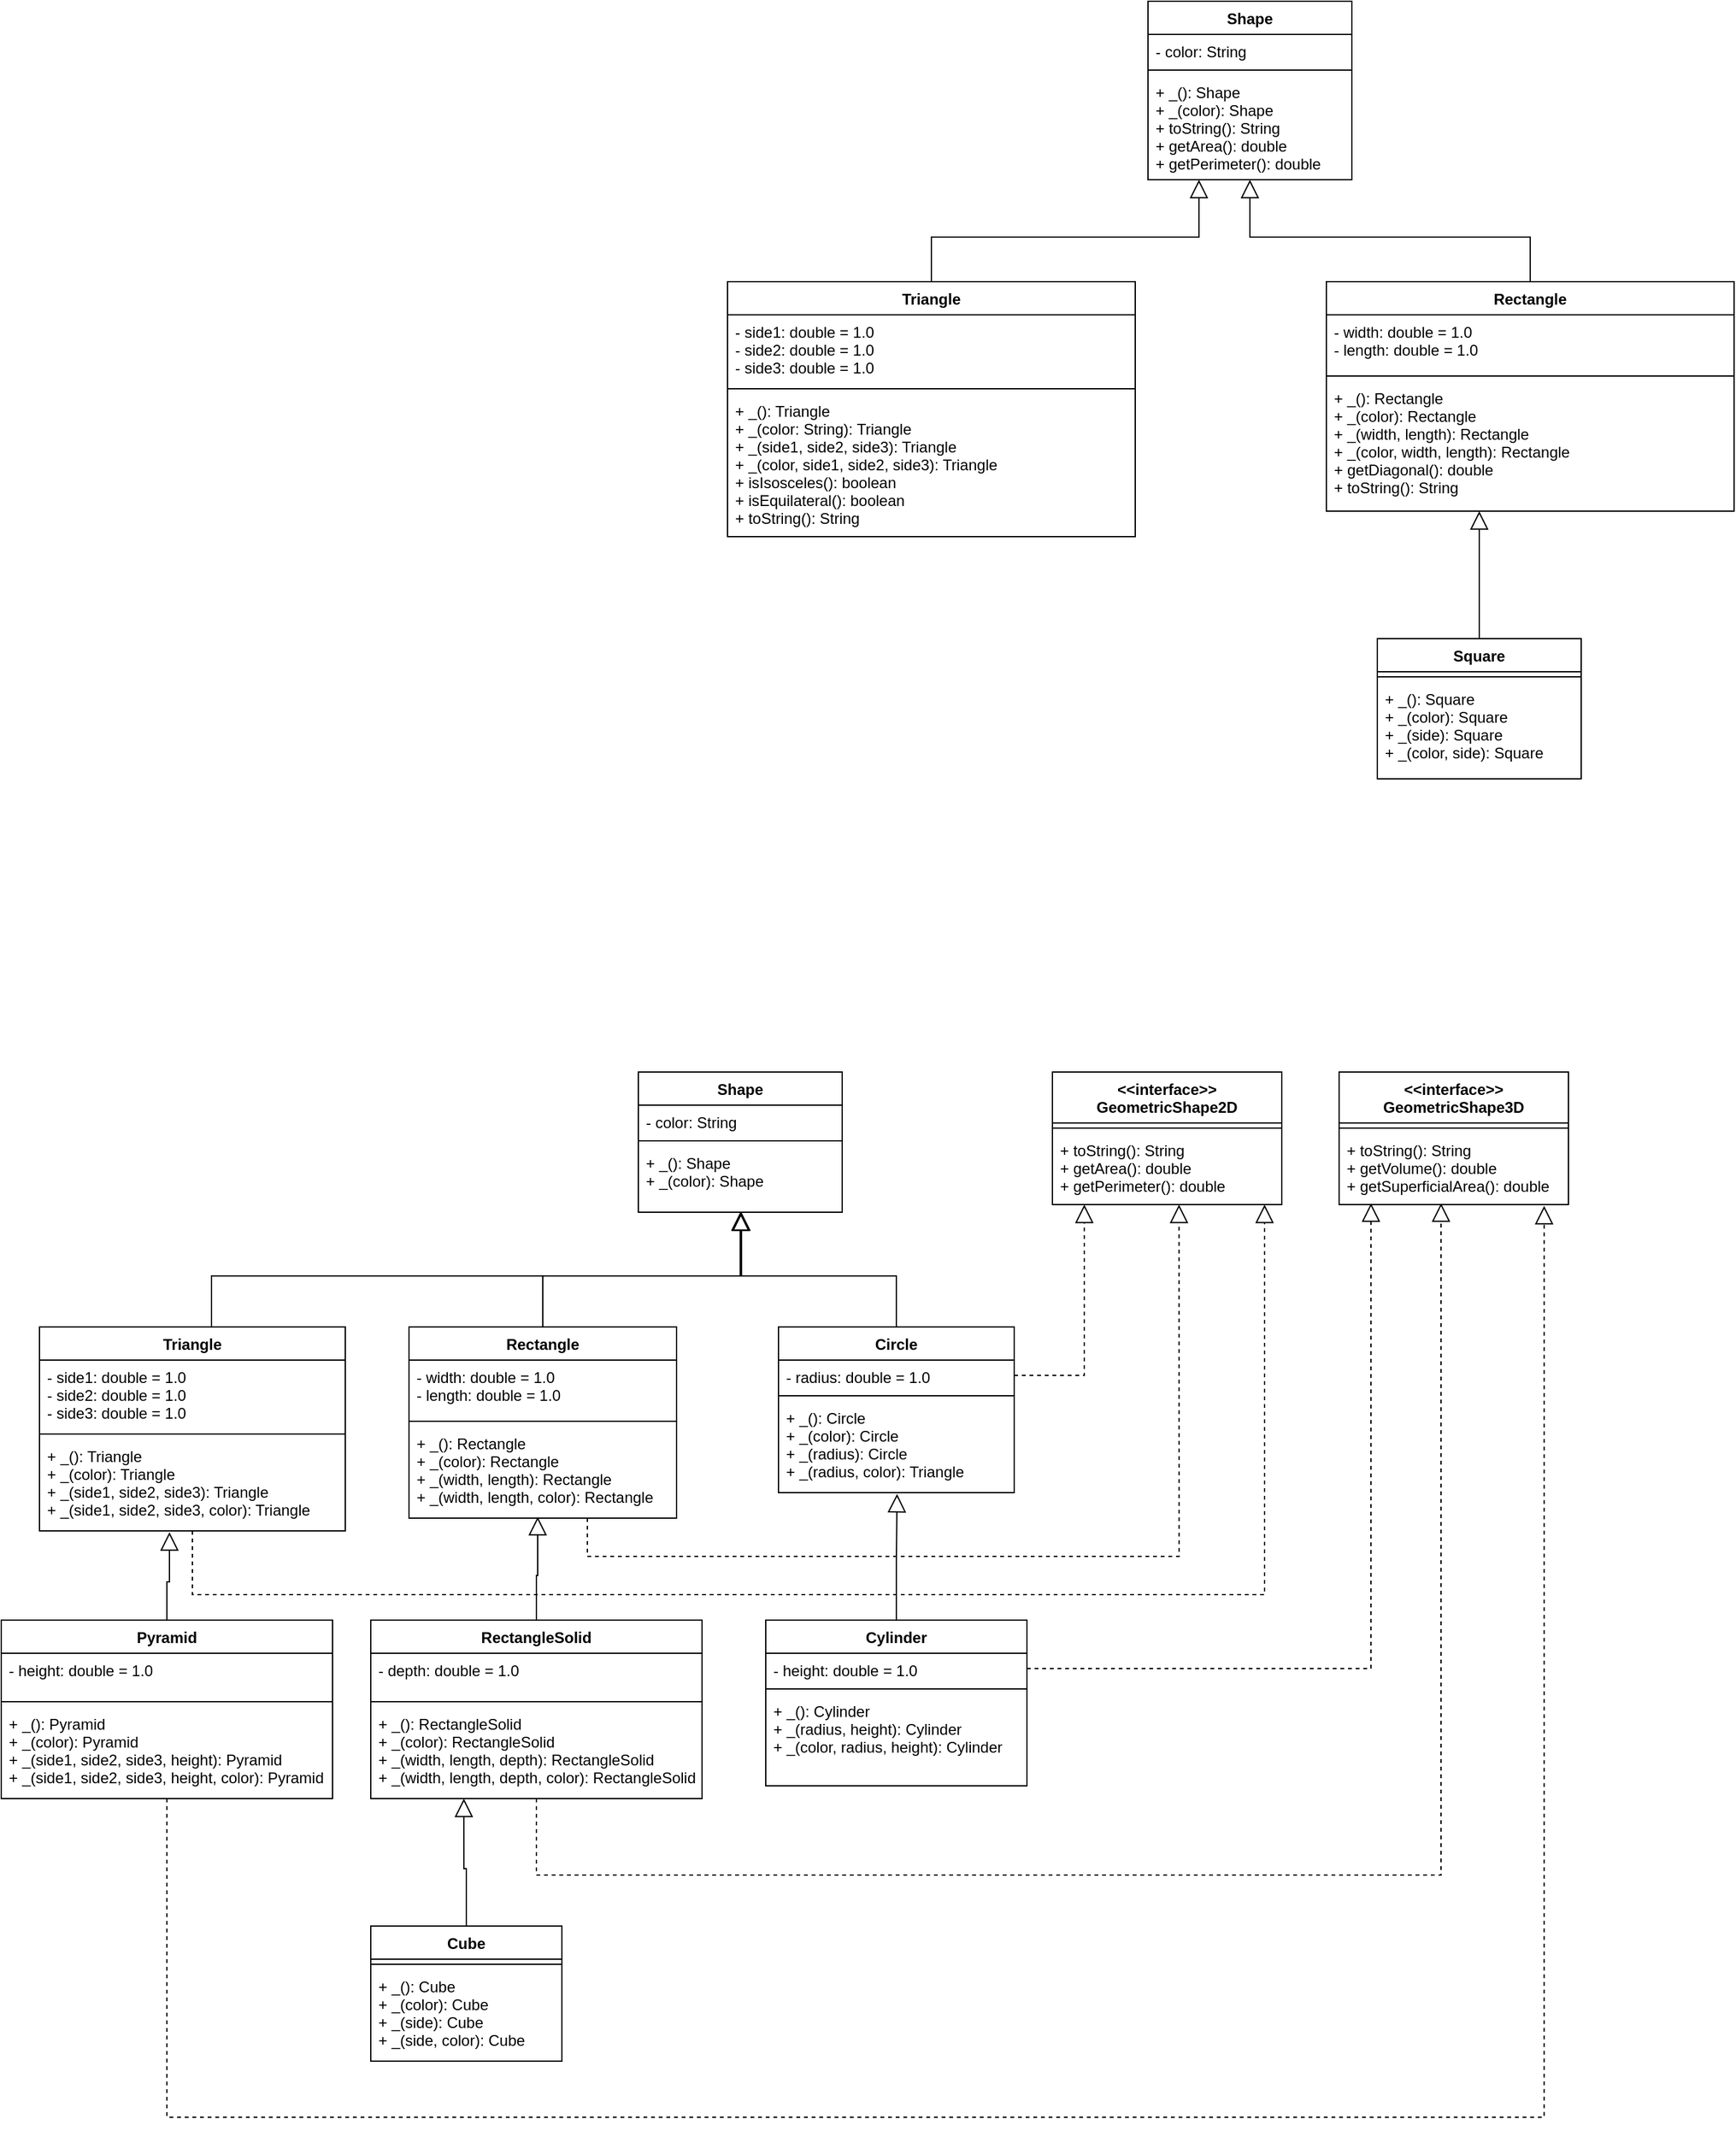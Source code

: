 <mxfile version="14.4.3" type="device"><diagram id="WHExrQVfLDz3ABSn5Sz0" name="Page-1"><mxGraphModel dx="2430" dy="1186" grid="1" gridSize="10" guides="1" tooltips="1" connect="1" arrows="1" fold="1" page="1" pageScale="1" pageWidth="850" pageHeight="1100" math="0" shadow="0"><root><mxCell id="0"/><mxCell id="1" parent="0"/><mxCell id="e_0jmuhuDRXY3XcGtvL7-1" value="Shape" style="swimlane;fontStyle=1;align=center;verticalAlign=top;childLayout=stackLayout;horizontal=1;startSize=26;horizontalStack=0;resizeParent=1;resizeParentMax=0;resizeLast=0;collapsible=1;marginBottom=0;" parent="1" vertex="1"><mxGeometry x="370" y="40" width="160" height="140" as="geometry"/></mxCell><mxCell id="e_0jmuhuDRXY3XcGtvL7-2" value="- color: String" style="text;strokeColor=none;fillColor=none;align=left;verticalAlign=top;spacingLeft=4;spacingRight=4;overflow=hidden;rotatable=0;points=[[0,0.5],[1,0.5]];portConstraint=eastwest;" parent="e_0jmuhuDRXY3XcGtvL7-1" vertex="1"><mxGeometry y="26" width="160" height="24" as="geometry"/></mxCell><mxCell id="e_0jmuhuDRXY3XcGtvL7-3" value="" style="line;strokeWidth=1;fillColor=none;align=left;verticalAlign=middle;spacingTop=-1;spacingLeft=3;spacingRight=3;rotatable=0;labelPosition=right;points=[];portConstraint=eastwest;" parent="e_0jmuhuDRXY3XcGtvL7-1" vertex="1"><mxGeometry y="50" width="160" height="8" as="geometry"/></mxCell><mxCell id="e_0jmuhuDRXY3XcGtvL7-4" value="+ _(): Shape&#10;+ _(color): Shape&#10;+ toString(): String&#10;+ getArea(): double&#10;+ getPerimeter(): double" style="text;strokeColor=none;fillColor=none;align=left;verticalAlign=top;spacingLeft=4;spacingRight=4;overflow=hidden;rotatable=0;points=[[0,0.5],[1,0.5]];portConstraint=eastwest;" parent="e_0jmuhuDRXY3XcGtvL7-1" vertex="1"><mxGeometry y="58" width="160" height="82" as="geometry"/></mxCell><mxCell id="e_0jmuhuDRXY3XcGtvL7-14" style="edgeStyle=orthogonalEdgeStyle;rounded=0;orthogonalLoop=1;jettySize=auto;html=1;entryX=0.5;entryY=1;entryDx=0;entryDy=0;entryPerimeter=0;endArrow=block;endFill=0;endSize=12;" parent="1" source="e_0jmuhuDRXY3XcGtvL7-5" target="e_0jmuhuDRXY3XcGtvL7-4" edge="1"><mxGeometry relative="1" as="geometry"/></mxCell><mxCell id="e_0jmuhuDRXY3XcGtvL7-5" value="Rectangle" style="swimlane;fontStyle=1;align=center;verticalAlign=top;childLayout=stackLayout;horizontal=1;startSize=26;horizontalStack=0;resizeParent=1;resizeParentMax=0;resizeLast=0;collapsible=1;marginBottom=0;" parent="1" vertex="1"><mxGeometry x="510" y="260" width="320" height="180" as="geometry"/></mxCell><mxCell id="e_0jmuhuDRXY3XcGtvL7-6" value="- width: double = 1.0&#10;- length: double = 1.0" style="text;strokeColor=none;fillColor=none;align=left;verticalAlign=top;spacingLeft=4;spacingRight=4;overflow=hidden;rotatable=0;points=[[0,0.5],[1,0.5]];portConstraint=eastwest;" parent="e_0jmuhuDRXY3XcGtvL7-5" vertex="1"><mxGeometry y="26" width="320" height="44" as="geometry"/></mxCell><mxCell id="e_0jmuhuDRXY3XcGtvL7-7" value="" style="line;strokeWidth=1;fillColor=none;align=left;verticalAlign=middle;spacingTop=-1;spacingLeft=3;spacingRight=3;rotatable=0;labelPosition=right;points=[];portConstraint=eastwest;" parent="e_0jmuhuDRXY3XcGtvL7-5" vertex="1"><mxGeometry y="70" width="320" height="8" as="geometry"/></mxCell><mxCell id="e_0jmuhuDRXY3XcGtvL7-8" value="+ _(): Rectangle&#10;+ _(color): Rectangle&#10;+ _(width, length): Rectangle&#10;+ _(color, width, length): Rectangle&#10;+ getDiagonal(): double&#10;+ toString(): String" style="text;strokeColor=none;fillColor=none;align=left;verticalAlign=top;spacingLeft=4;spacingRight=4;overflow=hidden;rotatable=0;points=[[0,0.5],[1,0.5]];portConstraint=eastwest;" parent="e_0jmuhuDRXY3XcGtvL7-5" vertex="1"><mxGeometry y="78" width="320" height="102" as="geometry"/></mxCell><mxCell id="e_0jmuhuDRXY3XcGtvL7-15" style="edgeStyle=orthogonalEdgeStyle;rounded=0;orthogonalLoop=1;jettySize=auto;html=1;endArrow=block;endFill=0;endSize=12;entryX=0.25;entryY=1;entryDx=0;entryDy=0;entryPerimeter=0;" parent="1" source="e_0jmuhuDRXY3XcGtvL7-10" target="e_0jmuhuDRXY3XcGtvL7-4" edge="1"><mxGeometry relative="1" as="geometry"><mxPoint x="330" y="180" as="targetPoint"/></mxGeometry></mxCell><mxCell id="e_0jmuhuDRXY3XcGtvL7-10" value="Triangle" style="swimlane;fontStyle=1;align=center;verticalAlign=top;childLayout=stackLayout;horizontal=1;startSize=26;horizontalStack=0;resizeParent=1;resizeParentMax=0;resizeLast=0;collapsible=1;marginBottom=0;" parent="1" vertex="1"><mxGeometry x="40" y="260" width="320" height="200" as="geometry"/></mxCell><mxCell id="e_0jmuhuDRXY3XcGtvL7-11" value="- side1: double = 1.0&#10;- side2: double = 1.0&#10;- side3: double = 1.0" style="text;strokeColor=none;fillColor=none;align=left;verticalAlign=top;spacingLeft=4;spacingRight=4;overflow=hidden;rotatable=0;points=[[0,0.5],[1,0.5]];portConstraint=eastwest;" parent="e_0jmuhuDRXY3XcGtvL7-10" vertex="1"><mxGeometry y="26" width="320" height="54" as="geometry"/></mxCell><mxCell id="e_0jmuhuDRXY3XcGtvL7-12" value="" style="line;strokeWidth=1;fillColor=none;align=left;verticalAlign=middle;spacingTop=-1;spacingLeft=3;spacingRight=3;rotatable=0;labelPosition=right;points=[];portConstraint=eastwest;" parent="e_0jmuhuDRXY3XcGtvL7-10" vertex="1"><mxGeometry y="80" width="320" height="8" as="geometry"/></mxCell><mxCell id="e_0jmuhuDRXY3XcGtvL7-13" value="+ _(): Triangle&#10;+ _(color: String): Triangle&#10;+ _(side1, side2, side3): Triangle&#10;+ _(color, side1, side2, side3): Triangle&#10;+ isIsosceles(): boolean&#10;+ isEquilateral(): boolean&#10;+ toString(): String" style="text;strokeColor=none;fillColor=none;align=left;verticalAlign=top;spacingLeft=4;spacingRight=4;overflow=hidden;rotatable=0;points=[[0,0.5],[1,0.5]];portConstraint=eastwest;" parent="e_0jmuhuDRXY3XcGtvL7-10" vertex="1"><mxGeometry y="88" width="320" height="112" as="geometry"/></mxCell><mxCell id="e_0jmuhuDRXY3XcGtvL7-20" style="edgeStyle=orthogonalEdgeStyle;rounded=0;orthogonalLoop=1;jettySize=auto;html=1;entryX=0.375;entryY=1;entryDx=0;entryDy=0;entryPerimeter=0;endArrow=block;endFill=0;endSize=12;" parent="1" source="e_0jmuhuDRXY3XcGtvL7-16" target="e_0jmuhuDRXY3XcGtvL7-8" edge="1"><mxGeometry relative="1" as="geometry"/></mxCell><mxCell id="e_0jmuhuDRXY3XcGtvL7-16" value="Square" style="swimlane;fontStyle=1;align=center;verticalAlign=top;childLayout=stackLayout;horizontal=1;startSize=26;horizontalStack=0;resizeParent=1;resizeParentMax=0;resizeLast=0;collapsible=1;marginBottom=0;" parent="1" vertex="1"><mxGeometry x="550" y="540" width="160" height="110" as="geometry"/></mxCell><mxCell id="e_0jmuhuDRXY3XcGtvL7-18" value="" style="line;strokeWidth=1;fillColor=none;align=left;verticalAlign=middle;spacingTop=-1;spacingLeft=3;spacingRight=3;rotatable=0;labelPosition=right;points=[];portConstraint=eastwest;" parent="e_0jmuhuDRXY3XcGtvL7-16" vertex="1"><mxGeometry y="26" width="160" height="8" as="geometry"/></mxCell><mxCell id="e_0jmuhuDRXY3XcGtvL7-19" value="+ _(): Square&#10;+ _(color): Square&#10;+ _(side): Square&#10;+ _(color, side): Square" style="text;strokeColor=none;fillColor=none;align=left;verticalAlign=top;spacingLeft=4;spacingRight=4;overflow=hidden;rotatable=0;points=[[0,0.5],[1,0.5]];portConstraint=eastwest;" parent="e_0jmuhuDRXY3XcGtvL7-16" vertex="1"><mxGeometry y="34" width="160" height="76" as="geometry"/></mxCell><mxCell id="5lvUDB6KWlZPy3wB9b2h-23" style="edgeStyle=orthogonalEdgeStyle;rounded=0;jumpSize=6;orthogonalLoop=1;jettySize=auto;html=1;exitX=0.5;exitY=0;exitDx=0;exitDy=0;entryX=0.503;entryY=1;entryDx=0;entryDy=0;entryPerimeter=0;endArrow=block;endFill=0;endSize=12;" edge="1" parent="1" source="5lvUDB6KWlZPy3wB9b2h-1" target="5lvUDB6KWlZPy3wB9b2h-22"><mxGeometry relative="1" as="geometry"/></mxCell><mxCell id="5lvUDB6KWlZPy3wB9b2h-1" value="Circle" style="swimlane;fontStyle=1;align=center;verticalAlign=top;childLayout=stackLayout;horizontal=1;startSize=26;horizontalStack=0;resizeParent=1;resizeParentMax=0;resizeLast=0;collapsible=1;marginBottom=0;" vertex="1" parent="1"><mxGeometry x="80" y="1080" width="185" height="130" as="geometry"/></mxCell><mxCell id="5lvUDB6KWlZPy3wB9b2h-2" value="- radius: double = 1.0&#10;" style="text;strokeColor=none;fillColor=none;align=left;verticalAlign=top;spacingLeft=4;spacingRight=4;overflow=hidden;rotatable=0;points=[[0,0.5],[1,0.5]];portConstraint=eastwest;" vertex="1" parent="5lvUDB6KWlZPy3wB9b2h-1"><mxGeometry y="26" width="185" height="24" as="geometry"/></mxCell><mxCell id="5lvUDB6KWlZPy3wB9b2h-3" value="" style="line;strokeWidth=1;fillColor=none;align=left;verticalAlign=middle;spacingTop=-1;spacingLeft=3;spacingRight=3;rotatable=0;labelPosition=right;points=[];portConstraint=eastwest;" vertex="1" parent="5lvUDB6KWlZPy3wB9b2h-1"><mxGeometry y="50" width="185" height="8" as="geometry"/></mxCell><mxCell id="5lvUDB6KWlZPy3wB9b2h-4" value="+ _(): Circle&#10;+ _(color): Circle&#10;+ _(radius): Circle&#10;+ _(radius, color): Triangle&#10;" style="text;strokeColor=none;fillColor=none;align=left;verticalAlign=top;spacingLeft=4;spacingRight=4;overflow=hidden;rotatable=0;points=[[0,0.5],[1,0.5]];portConstraint=eastwest;" vertex="1" parent="5lvUDB6KWlZPy3wB9b2h-1"><mxGeometry y="58" width="185" height="72" as="geometry"/></mxCell><mxCell id="5lvUDB6KWlZPy3wB9b2h-5" value="&lt;&lt;interface&gt;&gt;&#10;GeometricShape2D" style="swimlane;fontStyle=1;align=center;verticalAlign=top;childLayout=stackLayout;horizontal=1;startSize=40;horizontalStack=0;resizeParent=1;resizeParentMax=0;resizeLast=0;collapsible=1;marginBottom=0;" vertex="1" parent="1"><mxGeometry x="295" y="880" width="180" height="104" as="geometry"/></mxCell><mxCell id="5lvUDB6KWlZPy3wB9b2h-7" value="" style="line;strokeWidth=1;fillColor=none;align=left;verticalAlign=middle;spacingTop=-1;spacingLeft=3;spacingRight=3;rotatable=0;labelPosition=right;points=[];portConstraint=eastwest;" vertex="1" parent="5lvUDB6KWlZPy3wB9b2h-5"><mxGeometry y="40" width="180" height="8" as="geometry"/></mxCell><mxCell id="5lvUDB6KWlZPy3wB9b2h-8" value="+ toString(): String&#10;+ getArea(): double&#10;+ getPerimeter(): double" style="text;strokeColor=none;fillColor=none;align=left;verticalAlign=top;spacingLeft=4;spacingRight=4;overflow=hidden;rotatable=0;points=[[0,0.5],[1,0.5]];portConstraint=eastwest;fontStyle=0" vertex="1" parent="5lvUDB6KWlZPy3wB9b2h-5"><mxGeometry y="48" width="180" height="56" as="geometry"/></mxCell><mxCell id="5lvUDB6KWlZPy3wB9b2h-18" style="edgeStyle=orthogonalEdgeStyle;rounded=0;jumpSize=6;orthogonalLoop=1;jettySize=auto;html=1;entryX=0.503;entryY=1.014;entryDx=0;entryDy=0;entryPerimeter=0;endArrow=block;endFill=0;endSize=12;" edge="1" parent="1" source="5lvUDB6KWlZPy3wB9b2h-10" target="5lvUDB6KWlZPy3wB9b2h-4"><mxGeometry relative="1" as="geometry"/></mxCell><mxCell id="5lvUDB6KWlZPy3wB9b2h-10" value="Cylinder" style="swimlane;fontStyle=1;align=center;verticalAlign=top;childLayout=stackLayout;horizontal=1;startSize=26;horizontalStack=0;resizeParent=1;resizeParentMax=0;resizeLast=0;collapsible=1;marginBottom=0;" vertex="1" parent="1"><mxGeometry x="70" y="1310" width="205" height="130" as="geometry"/></mxCell><mxCell id="5lvUDB6KWlZPy3wB9b2h-11" value="- height: double = 1.0" style="text;strokeColor=none;fillColor=none;align=left;verticalAlign=top;spacingLeft=4;spacingRight=4;overflow=hidden;rotatable=0;points=[[0,0.5],[1,0.5]];portConstraint=eastwest;" vertex="1" parent="5lvUDB6KWlZPy3wB9b2h-10"><mxGeometry y="26" width="205" height="24" as="geometry"/></mxCell><mxCell id="5lvUDB6KWlZPy3wB9b2h-12" value="" style="line;strokeWidth=1;fillColor=none;align=left;verticalAlign=middle;spacingTop=-1;spacingLeft=3;spacingRight=3;rotatable=0;labelPosition=right;points=[];portConstraint=eastwest;" vertex="1" parent="5lvUDB6KWlZPy3wB9b2h-10"><mxGeometry y="50" width="205" height="8" as="geometry"/></mxCell><mxCell id="5lvUDB6KWlZPy3wB9b2h-13" value="+ _(): Cylinder&#10;+ _(radius, height): Cylinder&#10;+ _(color, radius, height): Cylinder&#10;" style="text;strokeColor=none;fillColor=none;align=left;verticalAlign=top;spacingLeft=4;spacingRight=4;overflow=hidden;rotatable=0;points=[[0,0.5],[1,0.5]];portConstraint=eastwest;" vertex="1" parent="5lvUDB6KWlZPy3wB9b2h-10"><mxGeometry y="58" width="205" height="72" as="geometry"/></mxCell><mxCell id="5lvUDB6KWlZPy3wB9b2h-14" value="&lt;&lt;interface&gt;&gt;&#10;GeometricShape3D" style="swimlane;fontStyle=1;align=center;verticalAlign=top;childLayout=stackLayout;horizontal=1;startSize=40;horizontalStack=0;resizeParent=1;resizeParentMax=0;resizeLast=0;collapsible=1;marginBottom=0;" vertex="1" parent="1"><mxGeometry x="520" y="880" width="180" height="104" as="geometry"/></mxCell><mxCell id="5lvUDB6KWlZPy3wB9b2h-16" value="" style="line;strokeWidth=1;fillColor=none;align=left;verticalAlign=middle;spacingTop=-1;spacingLeft=3;spacingRight=3;rotatable=0;labelPosition=right;points=[];portConstraint=eastwest;" vertex="1" parent="5lvUDB6KWlZPy3wB9b2h-14"><mxGeometry y="40" width="180" height="8" as="geometry"/></mxCell><mxCell id="5lvUDB6KWlZPy3wB9b2h-17" value="+ toString(): String&#10;+ getVolume(): double&#10;+ getSuperficialArea(): double" style="text;strokeColor=none;fillColor=none;align=left;verticalAlign=top;spacingLeft=4;spacingRight=4;overflow=hidden;rotatable=0;points=[[0,0.5],[1,0.5]];portConstraint=eastwest;fontStyle=0" vertex="1" parent="5lvUDB6KWlZPy3wB9b2h-14"><mxGeometry y="48" width="180" height="56" as="geometry"/></mxCell><mxCell id="5lvUDB6KWlZPy3wB9b2h-19" value="Shape" style="swimlane;fontStyle=1;align=center;verticalAlign=top;childLayout=stackLayout;horizontal=1;startSize=26;horizontalStack=0;resizeParent=1;resizeParentMax=0;resizeLast=0;collapsible=1;marginBottom=0;" vertex="1" parent="1"><mxGeometry x="-30" y="880" width="160" height="110" as="geometry"/></mxCell><mxCell id="5lvUDB6KWlZPy3wB9b2h-20" value="- color: String" style="text;strokeColor=none;fillColor=none;align=left;verticalAlign=top;spacingLeft=4;spacingRight=4;overflow=hidden;rotatable=0;points=[[0,0.5],[1,0.5]];portConstraint=eastwest;" vertex="1" parent="5lvUDB6KWlZPy3wB9b2h-19"><mxGeometry y="26" width="160" height="24" as="geometry"/></mxCell><mxCell id="5lvUDB6KWlZPy3wB9b2h-21" value="" style="line;strokeWidth=1;fillColor=none;align=left;verticalAlign=middle;spacingTop=-1;spacingLeft=3;spacingRight=3;rotatable=0;labelPosition=right;points=[];portConstraint=eastwest;" vertex="1" parent="5lvUDB6KWlZPy3wB9b2h-19"><mxGeometry y="50" width="160" height="8" as="geometry"/></mxCell><mxCell id="5lvUDB6KWlZPy3wB9b2h-22" value="+ _(): Shape&#10;+ _(color): Shape" style="text;strokeColor=none;fillColor=none;align=left;verticalAlign=top;spacingLeft=4;spacingRight=4;overflow=hidden;rotatable=0;points=[[0,0.5],[1,0.5]];portConstraint=eastwest;" vertex="1" parent="5lvUDB6KWlZPy3wB9b2h-19"><mxGeometry y="58" width="160" height="52" as="geometry"/></mxCell><mxCell id="5lvUDB6KWlZPy3wB9b2h-25" style="edgeStyle=orthogonalEdgeStyle;rounded=0;jumpSize=6;orthogonalLoop=1;jettySize=auto;html=1;exitX=1;exitY=0.5;exitDx=0;exitDy=0;entryX=0.139;entryY=1;entryDx=0;entryDy=0;entryPerimeter=0;dashed=1;endArrow=block;endFill=0;endSize=12;" edge="1" parent="1" source="5lvUDB6KWlZPy3wB9b2h-2" target="5lvUDB6KWlZPy3wB9b2h-8"><mxGeometry relative="1" as="geometry"/></mxCell><mxCell id="5lvUDB6KWlZPy3wB9b2h-26" style="edgeStyle=orthogonalEdgeStyle;rounded=0;jumpSize=6;orthogonalLoop=1;jettySize=auto;html=1;exitX=1;exitY=0.5;exitDx=0;exitDy=0;entryX=0.139;entryY=0.982;entryDx=0;entryDy=0;entryPerimeter=0;dashed=1;endArrow=block;endFill=0;endSize=12;" edge="1" parent="1" source="5lvUDB6KWlZPy3wB9b2h-11" target="5lvUDB6KWlZPy3wB9b2h-17"><mxGeometry relative="1" as="geometry"/></mxCell><mxCell id="5lvUDB6KWlZPy3wB9b2h-31" style="edgeStyle=orthogonalEdgeStyle;rounded=0;jumpSize=6;orthogonalLoop=1;jettySize=auto;html=1;entryX=0.506;entryY=1;entryDx=0;entryDy=0;entryPerimeter=0;endArrow=block;endFill=0;endSize=12;" edge="1" parent="1" source="5lvUDB6KWlZPy3wB9b2h-27" target="5lvUDB6KWlZPy3wB9b2h-22"><mxGeometry relative="1" as="geometry"/></mxCell><mxCell id="5lvUDB6KWlZPy3wB9b2h-58" style="edgeStyle=orthogonalEdgeStyle;rounded=0;jumpSize=6;orthogonalLoop=1;jettySize=auto;html=1;entryX=0.552;entryY=1;entryDx=0;entryDy=0;entryPerimeter=0;dashed=1;endArrow=block;endFill=0;endSize=12;" edge="1" parent="1" source="5lvUDB6KWlZPy3wB9b2h-27" target="5lvUDB6KWlZPy3wB9b2h-8"><mxGeometry relative="1" as="geometry"><Array as="points"><mxPoint x="-70" y="1260"/><mxPoint x="394" y="1260"/></Array></mxGeometry></mxCell><mxCell id="5lvUDB6KWlZPy3wB9b2h-27" value="Rectangle" style="swimlane;fontStyle=1;align=center;verticalAlign=top;childLayout=stackLayout;horizontal=1;startSize=26;horizontalStack=0;resizeParent=1;resizeParentMax=0;resizeLast=0;collapsible=1;marginBottom=0;" vertex="1" parent="1"><mxGeometry x="-210" y="1080" width="210" height="150" as="geometry"/></mxCell><mxCell id="5lvUDB6KWlZPy3wB9b2h-28" value="- width: double = 1.0&#10;- length: double = 1.0" style="text;strokeColor=none;fillColor=none;align=left;verticalAlign=top;spacingLeft=4;spacingRight=4;overflow=hidden;rotatable=0;points=[[0,0.5],[1,0.5]];portConstraint=eastwest;" vertex="1" parent="5lvUDB6KWlZPy3wB9b2h-27"><mxGeometry y="26" width="210" height="44" as="geometry"/></mxCell><mxCell id="5lvUDB6KWlZPy3wB9b2h-29" value="" style="line;strokeWidth=1;fillColor=none;align=left;verticalAlign=middle;spacingTop=-1;spacingLeft=3;spacingRight=3;rotatable=0;labelPosition=right;points=[];portConstraint=eastwest;" vertex="1" parent="5lvUDB6KWlZPy3wB9b2h-27"><mxGeometry y="70" width="210" height="8" as="geometry"/></mxCell><mxCell id="5lvUDB6KWlZPy3wB9b2h-30" value="+ _(): Rectangle&#10;+ _(color): Rectangle&#10;+ _(width, length): Rectangle&#10;+ _(width, length, color): Rectangle&#10;" style="text;strokeColor=none;fillColor=none;align=left;verticalAlign=top;spacingLeft=4;spacingRight=4;overflow=hidden;rotatable=0;points=[[0,0.5],[1,0.5]];portConstraint=eastwest;" vertex="1" parent="5lvUDB6KWlZPy3wB9b2h-27"><mxGeometry y="78" width="210" height="72" as="geometry"/></mxCell><mxCell id="5lvUDB6KWlZPy3wB9b2h-36" style="edgeStyle=orthogonalEdgeStyle;rounded=0;jumpSize=6;orthogonalLoop=1;jettySize=auto;html=1;entryX=0.481;entryY=0.986;entryDx=0;entryDy=0;entryPerimeter=0;endArrow=block;endFill=0;endSize=12;" edge="1" parent="1" source="5lvUDB6KWlZPy3wB9b2h-32" target="5lvUDB6KWlZPy3wB9b2h-30"><mxGeometry relative="1" as="geometry"/></mxCell><mxCell id="5lvUDB6KWlZPy3wB9b2h-37" style="edgeStyle=orthogonalEdgeStyle;rounded=0;jumpSize=6;orthogonalLoop=1;jettySize=auto;html=1;endArrow=block;endFill=0;endSize=12;dashed=1;" edge="1" parent="1" source="5lvUDB6KWlZPy3wB9b2h-32"><mxGeometry relative="1" as="geometry"><mxPoint x="600" y="983" as="targetPoint"/><Array as="points"><mxPoint x="-110" y="1510"/><mxPoint x="600" y="1510"/><mxPoint x="600" y="983"/></Array></mxGeometry></mxCell><mxCell id="5lvUDB6KWlZPy3wB9b2h-32" value="RectangleSolid" style="swimlane;fontStyle=1;align=center;verticalAlign=top;childLayout=stackLayout;horizontal=1;startSize=26;horizontalStack=0;resizeParent=1;resizeParentMax=0;resizeLast=0;collapsible=1;marginBottom=0;" vertex="1" parent="1"><mxGeometry x="-240" y="1310" width="260" height="140" as="geometry"/></mxCell><mxCell id="5lvUDB6KWlZPy3wB9b2h-33" value="- depth: double = 1.0" style="text;strokeColor=none;fillColor=none;align=left;verticalAlign=top;spacingLeft=4;spacingRight=4;overflow=hidden;rotatable=0;points=[[0,0.5],[1,0.5]];portConstraint=eastwest;" vertex="1" parent="5lvUDB6KWlZPy3wB9b2h-32"><mxGeometry y="26" width="260" height="34" as="geometry"/></mxCell><mxCell id="5lvUDB6KWlZPy3wB9b2h-34" value="" style="line;strokeWidth=1;fillColor=none;align=left;verticalAlign=middle;spacingTop=-1;spacingLeft=3;spacingRight=3;rotatable=0;labelPosition=right;points=[];portConstraint=eastwest;" vertex="1" parent="5lvUDB6KWlZPy3wB9b2h-32"><mxGeometry y="60" width="260" height="8" as="geometry"/></mxCell><mxCell id="5lvUDB6KWlZPy3wB9b2h-35" value="+ _(): RectangleSolid&#10;+ _(color): RectangleSolid&#10;+ _(width, length, depth): RectangleSolid&#10;+ _(width, length, depth, color): RectangleSolid&#10;" style="text;strokeColor=none;fillColor=none;align=left;verticalAlign=top;spacingLeft=4;spacingRight=4;overflow=hidden;rotatable=0;points=[[0,0.5],[1,0.5]];portConstraint=eastwest;" vertex="1" parent="5lvUDB6KWlZPy3wB9b2h-32"><mxGeometry y="68" width="260" height="72" as="geometry"/></mxCell><mxCell id="5lvUDB6KWlZPy3wB9b2h-42" style="edgeStyle=orthogonalEdgeStyle;rounded=0;jumpSize=6;orthogonalLoop=1;jettySize=auto;html=1;endArrow=block;endFill=0;endSize=12;" edge="1" parent="1" source="5lvUDB6KWlZPy3wB9b2h-38"><mxGeometry relative="1" as="geometry"><mxPoint x="50" y="990" as="targetPoint"/><Array as="points"><mxPoint x="-365" y="1040"/><mxPoint x="50" y="1040"/></Array></mxGeometry></mxCell><mxCell id="5lvUDB6KWlZPy3wB9b2h-57" style="edgeStyle=orthogonalEdgeStyle;rounded=0;jumpSize=6;orthogonalLoop=1;jettySize=auto;html=1;entryX=0.925;entryY=1;entryDx=0;entryDy=0;entryPerimeter=0;endArrow=block;endFill=0;endSize=12;dashed=1;" edge="1" parent="1" source="5lvUDB6KWlZPy3wB9b2h-38" target="5lvUDB6KWlZPy3wB9b2h-8"><mxGeometry relative="1" as="geometry"><Array as="points"><mxPoint x="-380" y="1290"/><mxPoint x="462" y="1290"/></Array></mxGeometry></mxCell><mxCell id="5lvUDB6KWlZPy3wB9b2h-38" value="Triangle" style="swimlane;fontStyle=1;align=center;verticalAlign=top;childLayout=stackLayout;horizontal=1;startSize=26;horizontalStack=0;resizeParent=1;resizeParentMax=0;resizeLast=0;collapsible=1;marginBottom=0;" vertex="1" parent="1"><mxGeometry x="-500" y="1080" width="240" height="160" as="geometry"/></mxCell><mxCell id="5lvUDB6KWlZPy3wB9b2h-39" value="- side1: double = 1.0&#10;- side2: double = 1.0&#10;- side3: double = 1.0" style="text;strokeColor=none;fillColor=none;align=left;verticalAlign=top;spacingLeft=4;spacingRight=4;overflow=hidden;rotatable=0;points=[[0,0.5],[1,0.5]];portConstraint=eastwest;" vertex="1" parent="5lvUDB6KWlZPy3wB9b2h-38"><mxGeometry y="26" width="240" height="54" as="geometry"/></mxCell><mxCell id="5lvUDB6KWlZPy3wB9b2h-40" value="" style="line;strokeWidth=1;fillColor=none;align=left;verticalAlign=middle;spacingTop=-1;spacingLeft=3;spacingRight=3;rotatable=0;labelPosition=right;points=[];portConstraint=eastwest;" vertex="1" parent="5lvUDB6KWlZPy3wB9b2h-38"><mxGeometry y="80" width="240" height="8" as="geometry"/></mxCell><mxCell id="5lvUDB6KWlZPy3wB9b2h-41" value="+ _(): Triangle&#10;+ _(color): Triangle&#10;+ _(side1, side2, side3): Triangle&#10;+ _(side1, side2, side3, color): Triangle&#10;" style="text;strokeColor=none;fillColor=none;align=left;verticalAlign=top;spacingLeft=4;spacingRight=4;overflow=hidden;rotatable=0;points=[[0,0.5],[1,0.5]];portConstraint=eastwest;" vertex="1" parent="5lvUDB6KWlZPy3wB9b2h-38"><mxGeometry y="88" width="240" height="72" as="geometry"/></mxCell><mxCell id="5lvUDB6KWlZPy3wB9b2h-53" style="edgeStyle=orthogonalEdgeStyle;rounded=0;jumpSize=6;orthogonalLoop=1;jettySize=auto;html=1;entryX=0.894;entryY=1.018;entryDx=0;entryDy=0;entryPerimeter=0;dashed=1;endArrow=block;endFill=0;endSize=12;" edge="1" parent="1" source="5lvUDB6KWlZPy3wB9b2h-43" target="5lvUDB6KWlZPy3wB9b2h-17"><mxGeometry relative="1" as="geometry"><Array as="points"><mxPoint x="-400" y="1700"/><mxPoint x="681" y="1700"/></Array></mxGeometry></mxCell><mxCell id="5lvUDB6KWlZPy3wB9b2h-54" style="edgeStyle=orthogonalEdgeStyle;rounded=0;jumpSize=6;orthogonalLoop=1;jettySize=auto;html=1;entryX=0.425;entryY=1.014;entryDx=0;entryDy=0;entryPerimeter=0;endArrow=block;endFill=0;endSize=12;" edge="1" parent="1" source="5lvUDB6KWlZPy3wB9b2h-43" target="5lvUDB6KWlZPy3wB9b2h-41"><mxGeometry relative="1" as="geometry"/></mxCell><mxCell id="5lvUDB6KWlZPy3wB9b2h-43" value="Pyramid" style="swimlane;fontStyle=1;align=center;verticalAlign=top;childLayout=stackLayout;horizontal=1;startSize=26;horizontalStack=0;resizeParent=1;resizeParentMax=0;resizeLast=0;collapsible=1;marginBottom=0;" vertex="1" parent="1"><mxGeometry x="-530" y="1310" width="260" height="140" as="geometry"/></mxCell><mxCell id="5lvUDB6KWlZPy3wB9b2h-44" value="- height: double = 1.0" style="text;strokeColor=none;fillColor=none;align=left;verticalAlign=top;spacingLeft=4;spacingRight=4;overflow=hidden;rotatable=0;points=[[0,0.5],[1,0.5]];portConstraint=eastwest;" vertex="1" parent="5lvUDB6KWlZPy3wB9b2h-43"><mxGeometry y="26" width="260" height="34" as="geometry"/></mxCell><mxCell id="5lvUDB6KWlZPy3wB9b2h-45" value="" style="line;strokeWidth=1;fillColor=none;align=left;verticalAlign=middle;spacingTop=-1;spacingLeft=3;spacingRight=3;rotatable=0;labelPosition=right;points=[];portConstraint=eastwest;" vertex="1" parent="5lvUDB6KWlZPy3wB9b2h-43"><mxGeometry y="60" width="260" height="8" as="geometry"/></mxCell><mxCell id="5lvUDB6KWlZPy3wB9b2h-46" value="+ _(): Pyramid&#10;+ _(color): Pyramid&#10;+ _(side1, side2, side3, height): Pyramid&#10;+ _(side1, side2, side3, height, color): Pyramid&#10;" style="text;strokeColor=none;fillColor=none;align=left;verticalAlign=top;spacingLeft=4;spacingRight=4;overflow=hidden;rotatable=0;points=[[0,0.5],[1,0.5]];portConstraint=eastwest;" vertex="1" parent="5lvUDB6KWlZPy3wB9b2h-43"><mxGeometry y="68" width="260" height="72" as="geometry"/></mxCell><mxCell id="5lvUDB6KWlZPy3wB9b2h-51" style="edgeStyle=orthogonalEdgeStyle;rounded=0;jumpSize=6;orthogonalLoop=1;jettySize=auto;html=1;entryX=0.281;entryY=1;entryDx=0;entryDy=0;entryPerimeter=0;endArrow=block;endFill=0;endSize=12;" edge="1" parent="1" source="5lvUDB6KWlZPy3wB9b2h-47" target="5lvUDB6KWlZPy3wB9b2h-35"><mxGeometry relative="1" as="geometry"/></mxCell><mxCell id="5lvUDB6KWlZPy3wB9b2h-47" value="Cube" style="swimlane;fontStyle=1;align=center;verticalAlign=top;childLayout=stackLayout;horizontal=1;startSize=26;horizontalStack=0;resizeParent=1;resizeParentMax=0;resizeLast=0;collapsible=1;marginBottom=0;" vertex="1" parent="1"><mxGeometry x="-240" y="1550" width="150" height="106" as="geometry"/></mxCell><mxCell id="5lvUDB6KWlZPy3wB9b2h-49" value="" style="line;strokeWidth=1;fillColor=none;align=left;verticalAlign=middle;spacingTop=-1;spacingLeft=3;spacingRight=3;rotatable=0;labelPosition=right;points=[];portConstraint=eastwest;" vertex="1" parent="5lvUDB6KWlZPy3wB9b2h-47"><mxGeometry y="26" width="150" height="8" as="geometry"/></mxCell><mxCell id="5lvUDB6KWlZPy3wB9b2h-50" value="+ _(): Cube&#10;+ _(color): Cube&#10;+ _(side): Cube&#10;+ _(side, color): Cube&#10;" style="text;strokeColor=none;fillColor=none;align=left;verticalAlign=top;spacingLeft=4;spacingRight=4;overflow=hidden;rotatable=0;points=[[0,0.5],[1,0.5]];portConstraint=eastwest;" vertex="1" parent="5lvUDB6KWlZPy3wB9b2h-47"><mxGeometry y="34" width="150" height="72" as="geometry"/></mxCell></root></mxGraphModel></diagram></mxfile>